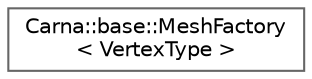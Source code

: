 digraph "Graphical Class Hierarchy"
{
 // LATEX_PDF_SIZE
  bgcolor="transparent";
  edge [fontname=Helvetica,fontsize=10,labelfontname=Helvetica,labelfontsize=10];
  node [fontname=Helvetica,fontsize=10,shape=box,height=0.2,width=0.4];
  rankdir="LR";
  Node0 [id="Node000000",label="Carna::base::MeshFactory\l\< VertexType \>",height=0.2,width=0.4,color="grey40", fillcolor="white", style="filled",URL="$classCarna_1_1base_1_1MeshFactory.html",tooltip="Creates simple predefined ManagedMesh instances."];
}
